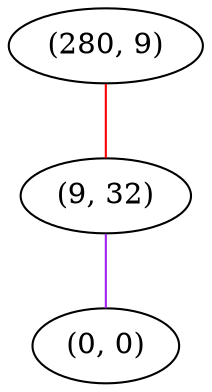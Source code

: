 graph "" {
"(280, 9)";
"(9, 32)";
"(0, 0)";
"(280, 9)" -- "(9, 32)"  [color=red, key=0, weight=1];
"(9, 32)" -- "(0, 0)"  [color=purple, key=0, weight=4];
}
